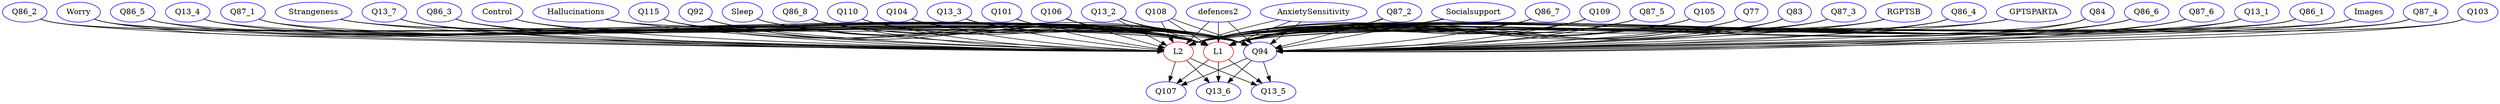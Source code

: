 digraph {
Q87_6 [color = blue]; Q13_1 [color = blue]; Q86_1 [color = blue]; Images [color = blue]; Q87_4 [color = blue]; Q103 [color = blue]; Q86_2 [color = blue]; Worry [color = blue]; Q86_5 [color = blue]; Q13_4 [color = blue]; Q87_1 [color = blue]; Strangeness [color = blue]; Q13_7 [color = blue]; Q86_3 [color = blue]; Q107 [color = blue]; Control [color = blue]; Hallucinations [color = blue]; Q115 [color = blue]; Q92 [color = blue]; Sleep [color = blue]; Q86_8 [color = blue]; Q110 [color = blue]; Q104 [color = blue]; Q13_3 [color = blue]; Q101 [color = blue]; Q106 [color = blue]; Q13_2 [color = blue]; L2 [color = red]; Q108 [color = blue]; defences2 [color = blue]; Q13_6 [color = blue]; AnxietySensitivity [color = blue]; Q87_2 [color = blue]; Socialsupport [color = blue]; Q86_7 [color = blue]; Q109 [color = blue]; Q87_5 [color = blue]; L1 [color = red]; Q13_5 [color = blue]; Q105 [color = blue]; Q77 [color = blue]; Q83 [color = blue]; Q87_3 [color = blue]; RGPTSB [color = blue]; Q86_4 [color = blue]; Q94 [color = blue]; GPTSPARTA [color = blue]; Q84 [color = blue]; Q86_6 [color = blue]; 
subgraph Undirected {
edge [dir=none, color=black]
}

subgraph Directed {
edge [color=black]
Q86_4 -> L2
Q13_3 -> L2
Q115 -> Q94
Q94 -> Q107
Q94 -> Q13_5
L2 -> Q13_6
Q87_4 -> Q94
Q86_7 -> L2
Q86_1 -> Q94
L2 -> Q107
Q13_7 -> Q94
Strangeness -> L2
Q84 -> L2
Q104 -> Q94
Q87_3 -> Q94
Q86_4 -> L1
Q87_6 -> L2
Q87_2 -> Q94
Q13_3 -> L1
Q92 -> Q94
L1 -> Q107
Hallucinations -> L2
Q110 -> Q94
Q86_7 -> L1
Q86_6 -> Q94
Strangeness -> L1
Q84 -> L1
Q13_2 -> Q94
Q13_4 -> Q94
Q87_6 -> L1
Q87_2 -> L1
Q86_3 -> Q94
Q86_5 -> L1
Q101 -> L2
RGPTSB -> Q94
Hallucinations -> L1
Control -> Q94
Q87_1 -> Q94
Q115 -> L2
Q87_4 -> L2
Socialsupport -> L1
Q13_1 -> Q94
Images -> Q94
Q108 -> Q94
Sleep -> Q94
Q86_1 -> L2
Q87_5 -> Q94
L2 -> Q13_5
Q13_7 -> L2
Q101 -> L1
Q105 -> Q94
Q104 -> L2
Q106 -> Q94
Q87_3 -> L2
Q87_2 -> L2
Q115 -> L1
Q86_5 -> L2
Q86_8 -> Q94
L1 -> Q13_5
Q87_4 -> L1
Q110 -> L2
Q86_6 -> L2
Images -> L1
Q86_1 -> L1
Q13_7 -> L1
Q109 -> Q94
Q83 -> Q94
Q104 -> L1
Q13_2 -> L2
Q87_3 -> L1
Q103 -> Q94
Socialsupport -> L2
Q77 -> Q94
Q92 -> L1
defences2 -> Q94
RGPTSB -> L2
Q110 -> L1
GPTSPARTA -> Q94
Q86_6 -> L1
Control -> L2
Q87_1 -> L2
Q86_2 -> Q94
AnxietySensitivity -> Q94
Q13_2 -> L1
Q13_4 -> L1
Q103 -> L1
Q86_3 -> L1
Q13_1 -> L2
Images -> L2
Q108 -> L2
Sleep -> L2
Q87_5 -> L2
RGPTSB -> L1
Worry -> Q94
Q105 -> L2
Q106 -> L2
Control -> L1
Q87_1 -> L1
Q92 -> L2
Q86_8 -> L2
Q13_1 -> L1
Q108 -> L1
Sleep -> L1
Q87_5 -> L1
Q109 -> L2
Q105 -> L1
Q83 -> L2
Worry -> L1
Q106 -> L1
Q86_4 -> Q94
Q94 -> Q13_6
Q103 -> L2
Q13_4 -> L2
Q13_3 -> Q94
Q77 -> L2
Q86_3 -> L2
Q86_8 -> L1
defences2 -> L2
Q86_7 -> Q94
GPTSPARTA -> L2
Q109 -> L1
Q86_2 -> L2
Q84 -> Q94
Strangeness -> Q94
Q83 -> L1
AnxietySensitivity -> L2
Q87_6 -> Q94
L1 -> Q13_6
Q77 -> L1
Q86_5 -> Q94
defences2 -> L1
Hallucinations -> Q94
Worry -> L2
GPTSPARTA -> L1
Q86_2 -> L1
AnxietySensitivity -> L1
Socialsupport -> Q94
Q101 -> Q94
}

}
